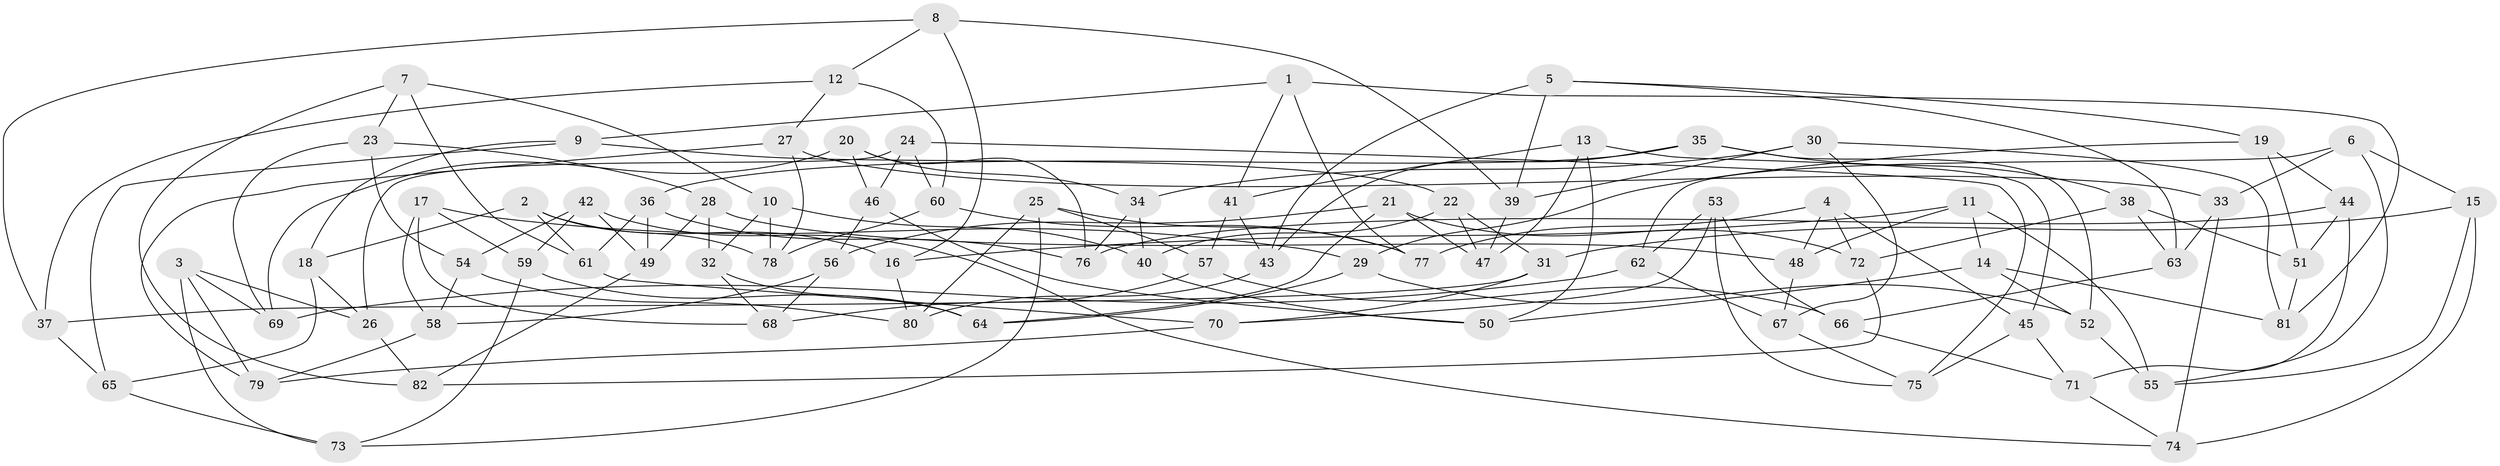 // Generated by graph-tools (version 1.1) at 2025/26/03/09/25 03:26:50]
// undirected, 82 vertices, 164 edges
graph export_dot {
graph [start="1"]
  node [color=gray90,style=filled];
  1;
  2;
  3;
  4;
  5;
  6;
  7;
  8;
  9;
  10;
  11;
  12;
  13;
  14;
  15;
  16;
  17;
  18;
  19;
  20;
  21;
  22;
  23;
  24;
  25;
  26;
  27;
  28;
  29;
  30;
  31;
  32;
  33;
  34;
  35;
  36;
  37;
  38;
  39;
  40;
  41;
  42;
  43;
  44;
  45;
  46;
  47;
  48;
  49;
  50;
  51;
  52;
  53;
  54;
  55;
  56;
  57;
  58;
  59;
  60;
  61;
  62;
  63;
  64;
  65;
  66;
  67;
  68;
  69;
  70;
  71;
  72;
  73;
  74;
  75;
  76;
  77;
  78;
  79;
  80;
  81;
  82;
  1 -- 77;
  1 -- 41;
  1 -- 81;
  1 -- 9;
  2 -- 61;
  2 -- 16;
  2 -- 78;
  2 -- 18;
  3 -- 79;
  3 -- 26;
  3 -- 69;
  3 -- 73;
  4 -- 77;
  4 -- 48;
  4 -- 45;
  4 -- 72;
  5 -- 19;
  5 -- 63;
  5 -- 39;
  5 -- 43;
  6 -- 15;
  6 -- 55;
  6 -- 62;
  6 -- 33;
  7 -- 61;
  7 -- 23;
  7 -- 82;
  7 -- 10;
  8 -- 39;
  8 -- 37;
  8 -- 16;
  8 -- 12;
  9 -- 18;
  9 -- 22;
  9 -- 65;
  10 -- 40;
  10 -- 78;
  10 -- 32;
  11 -- 16;
  11 -- 48;
  11 -- 55;
  11 -- 14;
  12 -- 60;
  12 -- 27;
  12 -- 37;
  13 -- 41;
  13 -- 50;
  13 -- 47;
  13 -- 45;
  14 -- 50;
  14 -- 81;
  14 -- 52;
  15 -- 74;
  15 -- 55;
  15 -- 31;
  16 -- 80;
  17 -- 58;
  17 -- 68;
  17 -- 59;
  17 -- 29;
  18 -- 26;
  18 -- 65;
  19 -- 29;
  19 -- 44;
  19 -- 51;
  20 -- 76;
  20 -- 34;
  20 -- 69;
  20 -- 46;
  21 -- 56;
  21 -- 47;
  21 -- 72;
  21 -- 64;
  22 -- 40;
  22 -- 31;
  22 -- 47;
  23 -- 69;
  23 -- 28;
  23 -- 54;
  24 -- 60;
  24 -- 75;
  24 -- 26;
  24 -- 46;
  25 -- 80;
  25 -- 73;
  25 -- 77;
  25 -- 57;
  26 -- 82;
  27 -- 79;
  27 -- 78;
  27 -- 33;
  28 -- 48;
  28 -- 32;
  28 -- 49;
  29 -- 64;
  29 -- 52;
  30 -- 34;
  30 -- 67;
  30 -- 39;
  30 -- 81;
  31 -- 37;
  31 -- 70;
  32 -- 64;
  32 -- 68;
  33 -- 74;
  33 -- 63;
  34 -- 40;
  34 -- 76;
  35 -- 52;
  35 -- 43;
  35 -- 36;
  35 -- 38;
  36 -- 76;
  36 -- 61;
  36 -- 49;
  37 -- 65;
  38 -- 72;
  38 -- 63;
  38 -- 51;
  39 -- 47;
  40 -- 50;
  41 -- 57;
  41 -- 43;
  42 -- 49;
  42 -- 54;
  42 -- 74;
  42 -- 59;
  43 -- 80;
  44 -- 51;
  44 -- 71;
  44 -- 76;
  45 -- 71;
  45 -- 75;
  46 -- 56;
  46 -- 50;
  48 -- 67;
  49 -- 82;
  51 -- 81;
  52 -- 55;
  53 -- 62;
  53 -- 66;
  53 -- 75;
  53 -- 70;
  54 -- 58;
  54 -- 80;
  56 -- 58;
  56 -- 68;
  57 -- 68;
  57 -- 66;
  58 -- 79;
  59 -- 73;
  59 -- 64;
  60 -- 77;
  60 -- 78;
  61 -- 70;
  62 -- 67;
  62 -- 69;
  63 -- 66;
  65 -- 73;
  66 -- 71;
  67 -- 75;
  70 -- 79;
  71 -- 74;
  72 -- 82;
}
